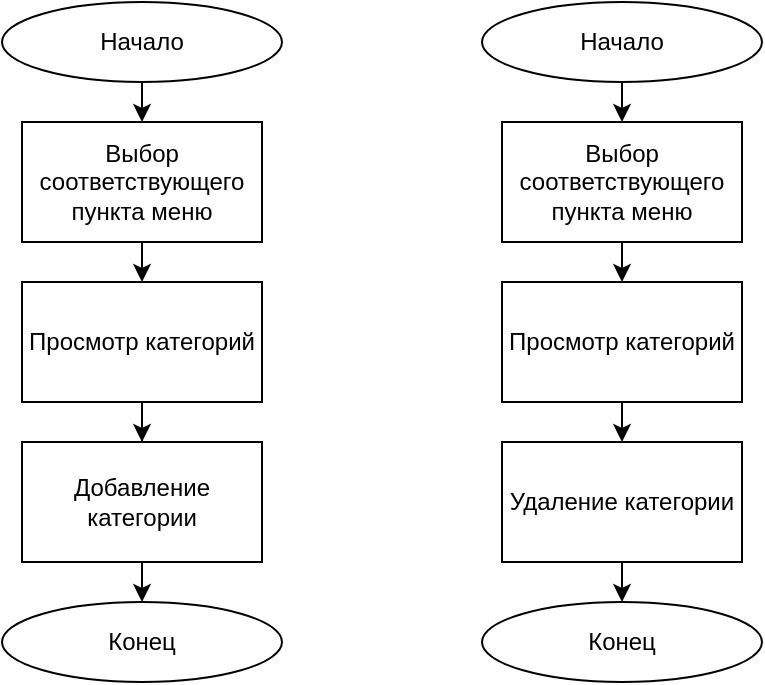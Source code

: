 <mxfile version="14.5.4" type="device"><diagram id="GZNfzziwTZKjqLe0olPA" name="Page-1"><mxGraphModel dx="1108" dy="488" grid="1" gridSize="10" guides="1" tooltips="1" connect="1" arrows="1" fold="1" page="1" pageScale="1" pageWidth="2336" pageHeight="1654" math="0" shadow="0"><root><mxCell id="0"/><mxCell id="1" parent="0"/><mxCell id="SgKCMLQQSVAcOjeiAeR_-1" style="edgeStyle=orthogonalEdgeStyle;rounded=0;orthogonalLoop=1;jettySize=auto;html=1;exitX=0.5;exitY=1;exitDx=0;exitDy=0;entryX=0.5;entryY=0;entryDx=0;entryDy=0;" edge="1" parent="1" source="SgKCMLQQSVAcOjeiAeR_-2" target="SgKCMLQQSVAcOjeiAeR_-3"><mxGeometry relative="1" as="geometry"/></mxCell><mxCell id="SgKCMLQQSVAcOjeiAeR_-2" value="Начало" style="ellipse;whiteSpace=wrap;html=1;" vertex="1" parent="1"><mxGeometry x="400" y="30" width="140" height="40" as="geometry"/></mxCell><mxCell id="SgKCMLQQSVAcOjeiAeR_-13" style="edgeStyle=orthogonalEdgeStyle;rounded=0;orthogonalLoop=1;jettySize=auto;html=1;exitX=0.5;exitY=1;exitDx=0;exitDy=0;entryX=0.5;entryY=0;entryDx=0;entryDy=0;" edge="1" parent="1" source="SgKCMLQQSVAcOjeiAeR_-3" target="SgKCMLQQSVAcOjeiAeR_-4"><mxGeometry relative="1" as="geometry"/></mxCell><mxCell id="SgKCMLQQSVAcOjeiAeR_-3" value="Выбор соответствующего пункта меню" style="rounded=0;whiteSpace=wrap;html=1;" vertex="1" parent="1"><mxGeometry x="410" y="90" width="120" height="60" as="geometry"/></mxCell><mxCell id="SgKCMLQQSVAcOjeiAeR_-14" style="edgeStyle=orthogonalEdgeStyle;rounded=0;orthogonalLoop=1;jettySize=auto;html=1;exitX=0.5;exitY=1;exitDx=0;exitDy=0;" edge="1" parent="1" source="SgKCMLQQSVAcOjeiAeR_-4" target="SgKCMLQQSVAcOjeiAeR_-5"><mxGeometry relative="1" as="geometry"/></mxCell><mxCell id="SgKCMLQQSVAcOjeiAeR_-4" value="Просмотр категорий" style="rounded=0;whiteSpace=wrap;html=1;" vertex="1" parent="1"><mxGeometry x="410" y="170" width="120" height="60" as="geometry"/></mxCell><mxCell id="SgKCMLQQSVAcOjeiAeR_-15" style="edgeStyle=orthogonalEdgeStyle;rounded=0;orthogonalLoop=1;jettySize=auto;html=1;exitX=0.5;exitY=1;exitDx=0;exitDy=0;entryX=0.5;entryY=0;entryDx=0;entryDy=0;" edge="1" parent="1" source="SgKCMLQQSVAcOjeiAeR_-5" target="SgKCMLQQSVAcOjeiAeR_-6"><mxGeometry relative="1" as="geometry"/></mxCell><mxCell id="SgKCMLQQSVAcOjeiAeR_-5" value="Добавление категории" style="rounded=0;whiteSpace=wrap;html=1;" vertex="1" parent="1"><mxGeometry x="410" y="250" width="120" height="60" as="geometry"/></mxCell><mxCell id="SgKCMLQQSVAcOjeiAeR_-6" value="Конец" style="ellipse;whiteSpace=wrap;html=1;" vertex="1" parent="1"><mxGeometry x="400" y="330" width="140" height="40" as="geometry"/></mxCell><mxCell id="SgKCMLQQSVAcOjeiAeR_-7" style="edgeStyle=orthogonalEdgeStyle;rounded=0;orthogonalLoop=1;jettySize=auto;html=1;exitX=0.5;exitY=1;exitDx=0;exitDy=0;entryX=0.5;entryY=0;entryDx=0;entryDy=0;" edge="1" parent="1" source="SgKCMLQQSVAcOjeiAeR_-8" target="SgKCMLQQSVAcOjeiAeR_-9"><mxGeometry relative="1" as="geometry"/></mxCell><mxCell id="SgKCMLQQSVAcOjeiAeR_-8" value="Начало" style="ellipse;whiteSpace=wrap;html=1;" vertex="1" parent="1"><mxGeometry x="640" y="30" width="140" height="40" as="geometry"/></mxCell><mxCell id="SgKCMLQQSVAcOjeiAeR_-16" style="edgeStyle=orthogonalEdgeStyle;rounded=0;orthogonalLoop=1;jettySize=auto;html=1;exitX=0.5;exitY=1;exitDx=0;exitDy=0;entryX=0.5;entryY=0;entryDx=0;entryDy=0;" edge="1" parent="1" source="SgKCMLQQSVAcOjeiAeR_-9" target="SgKCMLQQSVAcOjeiAeR_-10"><mxGeometry relative="1" as="geometry"/></mxCell><mxCell id="SgKCMLQQSVAcOjeiAeR_-9" value="Выбор соответствующего пункта меню" style="rounded=0;whiteSpace=wrap;html=1;" vertex="1" parent="1"><mxGeometry x="650" y="90" width="120" height="60" as="geometry"/></mxCell><mxCell id="SgKCMLQQSVAcOjeiAeR_-17" style="edgeStyle=orthogonalEdgeStyle;rounded=0;orthogonalLoop=1;jettySize=auto;html=1;exitX=0.5;exitY=1;exitDx=0;exitDy=0;entryX=0.5;entryY=0;entryDx=0;entryDy=0;" edge="1" parent="1" source="SgKCMLQQSVAcOjeiAeR_-10" target="SgKCMLQQSVAcOjeiAeR_-11"><mxGeometry relative="1" as="geometry"/></mxCell><mxCell id="SgKCMLQQSVAcOjeiAeR_-10" value="Просмотр категорий" style="rounded=0;whiteSpace=wrap;html=1;" vertex="1" parent="1"><mxGeometry x="650" y="170" width="120" height="60" as="geometry"/></mxCell><mxCell id="SgKCMLQQSVAcOjeiAeR_-18" style="edgeStyle=orthogonalEdgeStyle;rounded=0;orthogonalLoop=1;jettySize=auto;html=1;exitX=0.5;exitY=1;exitDx=0;exitDy=0;entryX=0.5;entryY=0;entryDx=0;entryDy=0;" edge="1" parent="1" source="SgKCMLQQSVAcOjeiAeR_-11" target="SgKCMLQQSVAcOjeiAeR_-12"><mxGeometry relative="1" as="geometry"/></mxCell><mxCell id="SgKCMLQQSVAcOjeiAeR_-11" value="Удаление категории" style="rounded=0;whiteSpace=wrap;html=1;" vertex="1" parent="1"><mxGeometry x="650" y="250" width="120" height="60" as="geometry"/></mxCell><mxCell id="SgKCMLQQSVAcOjeiAeR_-12" value="Конец" style="ellipse;whiteSpace=wrap;html=1;" vertex="1" parent="1"><mxGeometry x="640" y="330" width="140" height="40" as="geometry"/></mxCell></root></mxGraphModel></diagram></mxfile>